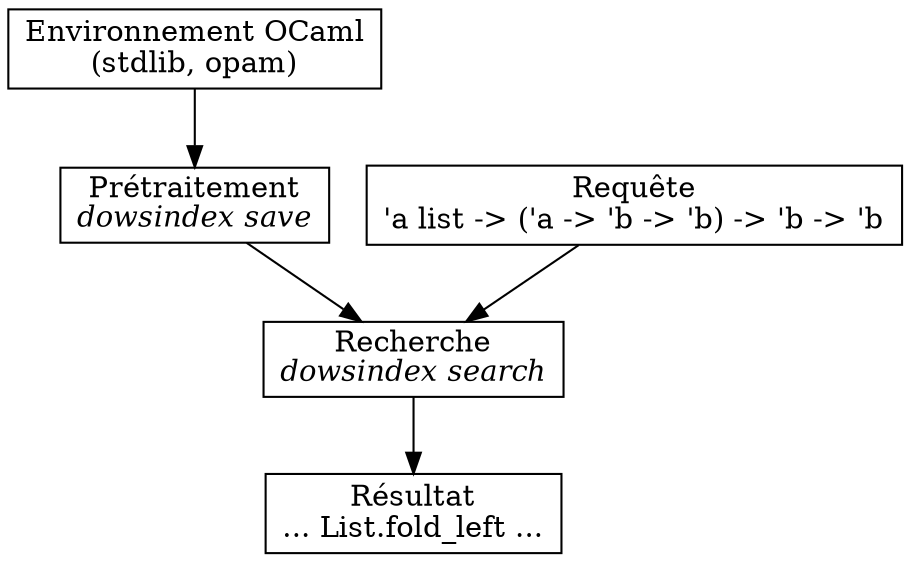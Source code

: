 digraph {
	env [ shape = record, label = "Environnement OCaml\n(stdlib, opam)" ] ;
	ppx [ shape = record, label = <{Prétraitement<br/><i>dowsindex save</i>}> ] ;
	lookup [ shape = record, label = <{Recherche<br/><i>dowsindex search</i>}> ] ;
	query [ shape = record, label = "Requête\n'a list -\> ('a -\> 'b -\> 'b) -\> 'b -\> 'b" ] ;
	res [ shape = record, label = "Résultat\n... List.fold_left ..." ] ;

	env -> ppx ;
	ppx -> lookup ;
	query -> lookup ;
	lookup -> res ;
}
